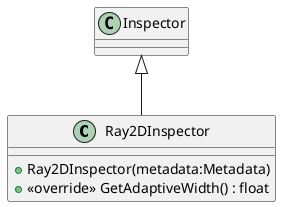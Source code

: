 @startuml
class Ray2DInspector {
    + Ray2DInspector(metadata:Metadata)
    + <<override>> GetAdaptiveWidth() : float
}
Inspector <|-- Ray2DInspector
@enduml
